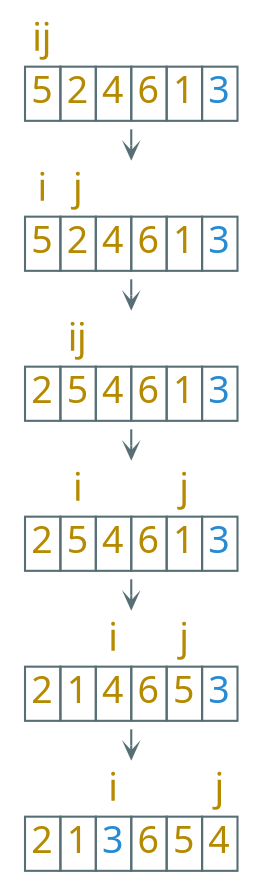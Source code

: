 digraph g {
    bgcolor=transparent
    graph [nodesep=0.4, ranksep=0.2]
    rankdir=TB
    node [shape=none, color="#586e75", fontcolor="#b58900", fontsize=18, fontname="LXGWWenKai"]
    edge [arrowhead=vee, color="#586e75", fontcolor="#268bd2", fontsize=16, fontname="LXGWWenKai", arrowsize=0.6]

    n1 [label=<<table width="3" cellspacing="0" border="0"><tr>
        <td border="0">ij</td></tr><tr>
        <td border="1">5</td>
        <td border="1">2</td>
        <td border="1">4</td>
        <td border="1">6</td>
        <td border="1">1</td>
        <td border="1"><font color="#268bd2">3</font></td>
        </tr></table>>]

    n2 [label=<<table width="3" cellspacing="0" border="0"><tr>
        <td border="0">i</td><td border="0">j</td></tr><tr>
        <td border="1">5</td>
        <td border="1">2</td>
        <td border="1">4</td>
        <td border="1">6</td>
        <td border="1">1</td>
        <td border="1"><font color="#268bd2">3</font></td>
        </tr></table>>]

    n3 [label=<<table width="3" cellspacing="0" border="0"><tr>
        <td></td><td border="0">ij</td></tr><tr>
        <td border="1">2</td>
        <td border="1">5</td>
        <td border="1">4</td>
        <td border="1">6</td>
        <td border="1">1</td>
        <td border="1"><font color="#268bd2">3</font></td>
        </tr></table>>]

    n5 [label=<<table width="3" cellspacing="0" border="0"><tr>
        <td></td><td border="0">i</td><td></td><td></td><td border="0">j</td></tr><tr>
        <td border="1">2</td>
        <td border="1">5</td>
        <td border="1">4</td>
        <td border="1">6</td>
        <td border="1">1</td>
        <td border="1"><font color="#268bd2">3</font></td>
        </tr></table>>]

    n6 [label=<<table width="3" cellspacing="0" border="0"><tr>
        <td></td><td></td><td border="0">i</td><td></td><td border="0">j</td></tr><tr>
        <td border="1">2</td>
        <td border="1">1</td>
        <td border="1">4</td>
        <td border="1">6</td>
        <td border="1">5</td>
        <td border="1"><font color="#268bd2">3</font></td>
        </tr></table>>]

    n7 [label=<<table width="3" cellspacing="0" border="0"><tr>
        <td></td><td></td><td border="0">i</td><td></td><td></td><td border="0">j</td></tr><tr>
        <td border="1">2</td>
        <td border="1">1</td>
        <td border="1"><font color="#268bd2">3</font></td>
        <td border="1">6</td>
        <td border="1">5</td>
        <td border="1">4</td>
        </tr></table>>]

    n1 -> n2 -> n3 -> n5 -> n6 -> n7
}